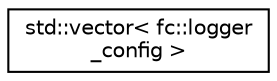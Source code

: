 digraph "Graphical Class Hierarchy"
{
  edge [fontname="Helvetica",fontsize="10",labelfontname="Helvetica",labelfontsize="10"];
  node [fontname="Helvetica",fontsize="10",shape=record];
  rankdir="LR";
  Node0 [label="std::vector\< fc::logger\l_config \>",height=0.2,width=0.4,color="black", fillcolor="white", style="filled",URL="$classstd_1_1vector.html"];
}
